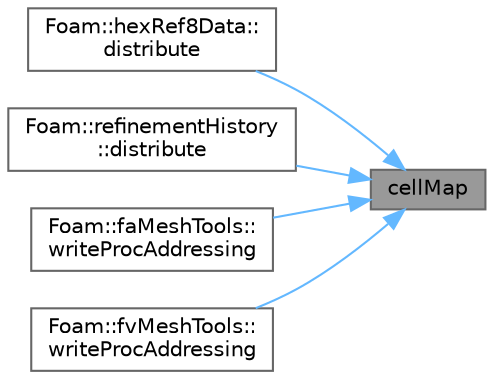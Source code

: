 digraph "cellMap"
{
 // LATEX_PDF_SIZE
  bgcolor="transparent";
  edge [fontname=Helvetica,fontsize=10,labelfontname=Helvetica,labelfontsize=10];
  node [fontname=Helvetica,fontsize=10,shape=box,height=0.2,width=0.4];
  rankdir="RL";
  Node1 [id="Node000001",label="cellMap",height=0.2,width=0.4,color="gray40", fillcolor="grey60", style="filled", fontcolor="black",tooltip=" "];
  Node1 -> Node2 [id="edge1_Node000001_Node000002",dir="back",color="steelblue1",style="solid",tooltip=" "];
  Node2 [id="Node000002",label="Foam::hexRef8Data::\ldistribute",height=0.2,width=0.4,color="grey40", fillcolor="white", style="filled",URL="$classFoam_1_1hexRef8Data.html#a6be2dc3eb1d541aeb83ee0a2adcc0556",tooltip=" "];
  Node1 -> Node3 [id="edge2_Node000001_Node000003",dir="back",color="steelblue1",style="solid",tooltip=" "];
  Node3 [id="Node000003",label="Foam::refinementHistory\l::distribute",height=0.2,width=0.4,color="grey40", fillcolor="white", style="filled",URL="$classFoam_1_1refinementHistory.html#a6be2dc3eb1d541aeb83ee0a2adcc0556",tooltip=" "];
  Node1 -> Node4 [id="edge3_Node000001_Node000004",dir="back",color="steelblue1",style="solid",tooltip=" "];
  Node4 [id="Node000004",label="Foam::faMeshTools::\lwriteProcAddressing",height=0.2,width=0.4,color="grey40", fillcolor="white", style="filled",URL="$classFoam_1_1faMeshTools.html#a8d9d7b4d21d8e616ae38729a656e5a7a",tooltip=" "];
  Node1 -> Node5 [id="edge4_Node000001_Node000005",dir="back",color="steelblue1",style="solid",tooltip=" "];
  Node5 [id="Node000005",label="Foam::fvMeshTools::\lwriteProcAddressing",height=0.2,width=0.4,color="grey40", fillcolor="white", style="filled",URL="$classFoam_1_1fvMeshTools.html#a08e5fcee63756ce56fb5eec089e8ecdf",tooltip=" "];
}

